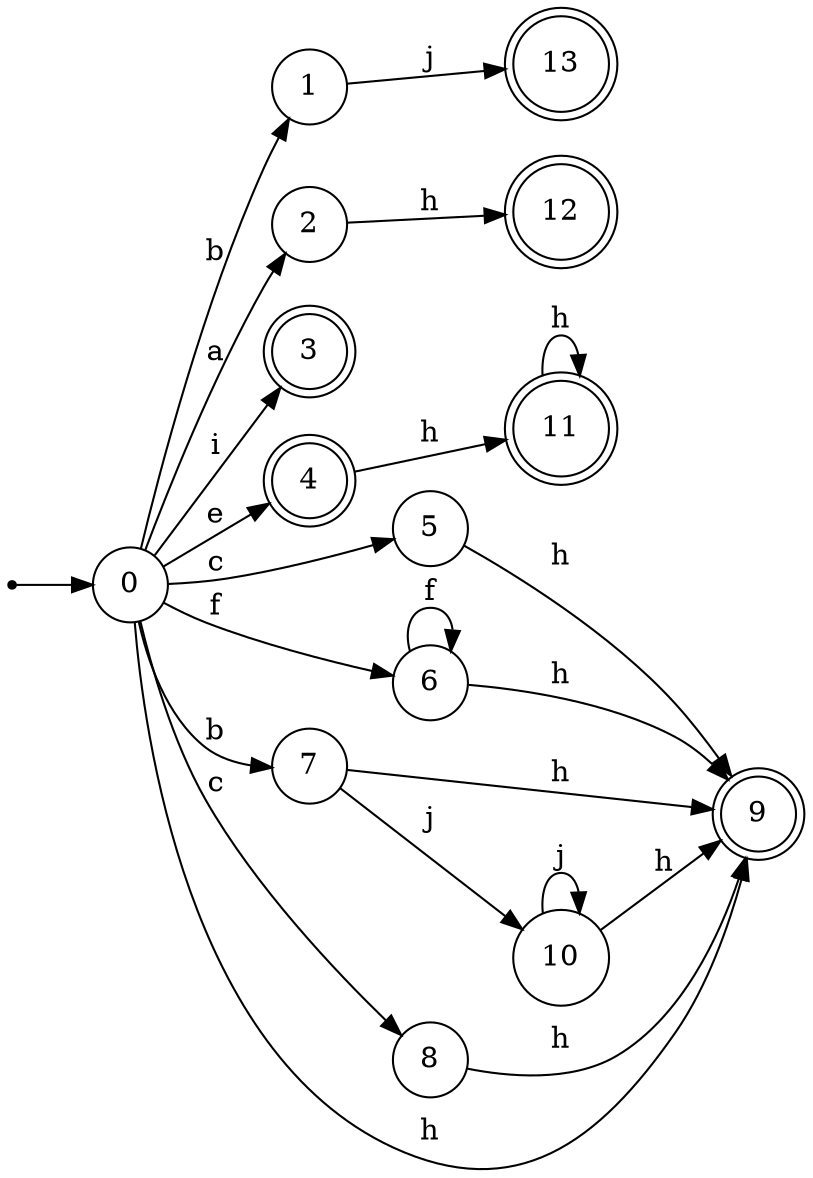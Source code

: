 digraph finite_state_machine {
rankdir=LR;
size="20,20";
node [shape = point]; "dummy0"
node [shape = circle]; "0";
"dummy0" -> "0";
node [shape = circle]; "1";
node [shape = circle]; "2";
node [shape = doublecircle]; "3";node [shape = doublecircle]; "4";node [shape = circle]; "5";
node [shape = circle]; "6";
node [shape = circle]; "7";
node [shape = circle]; "8";
node [shape = doublecircle]; "9";node [shape = circle]; "10";
node [shape = doublecircle]; "11";node [shape = doublecircle]; "12";node [shape = doublecircle]; "13";"0" -> "1" [label = "b"];
 "0" -> "7" [label = "b"];
 "0" -> "2" [label = "a"];
 "0" -> "3" [label = "i"];
 "0" -> "4" [label = "e"];
 "0" -> "8" [label = "c"];
 "0" -> "5" [label = "c"];
 "0" -> "6" [label = "f"];
 "0" -> "9" [label = "h"];
 "8" -> "9" [label = "h"];
 "7" -> "10" [label = "j"];
 "7" -> "9" [label = "h"];
 "10" -> "10" [label = "j"];
 "10" -> "9" [label = "h"];
 "6" -> "6" [label = "f"];
 "6" -> "9" [label = "h"];
 "5" -> "9" [label = "h"];
 "4" -> "11" [label = "h"];
 "11" -> "11" [label = "h"];
 "2" -> "12" [label = "h"];
 "1" -> "13" [label = "j"];
 }
